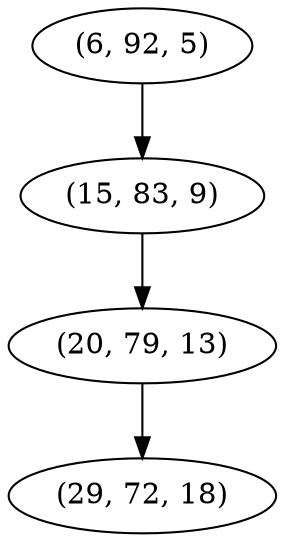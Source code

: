 digraph tree {
    "(6, 92, 5)";
    "(15, 83, 9)";
    "(20, 79, 13)";
    "(29, 72, 18)";
    "(6, 92, 5)" -> "(15, 83, 9)";
    "(15, 83, 9)" -> "(20, 79, 13)";
    "(20, 79, 13)" -> "(29, 72, 18)";
}
